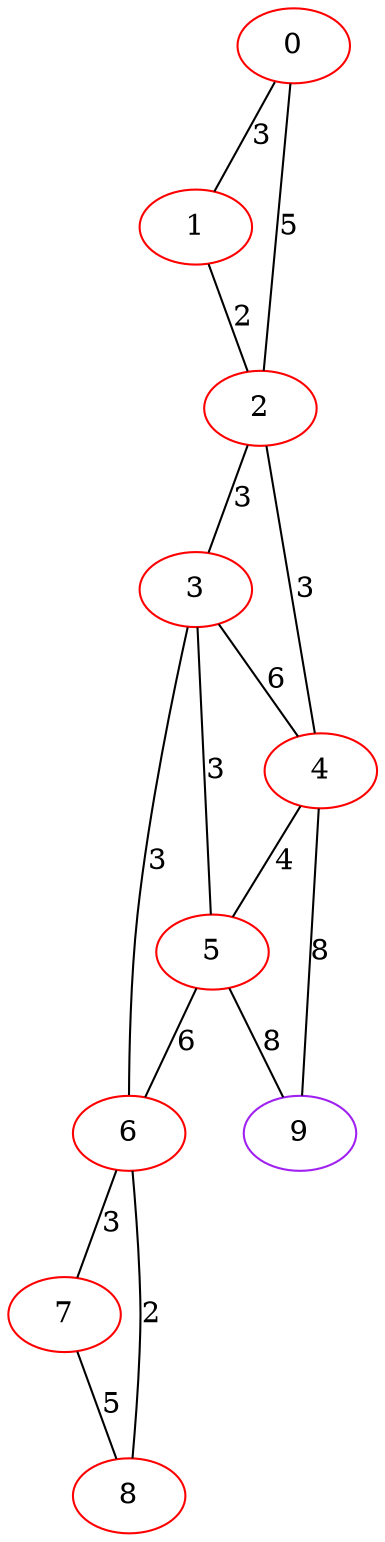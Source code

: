 graph "" {
0 [color=red, weight=1];
1 [color=red, weight=1];
2 [color=red, weight=1];
3 [color=red, weight=1];
4 [color=red, weight=1];
5 [color=red, weight=1];
6 [color=red, weight=1];
7 [color=red, weight=1];
8 [color=red, weight=1];
9 [color=purple, weight=4];
0 -- 1  [key=0, label=3];
0 -- 2  [key=0, label=5];
1 -- 2  [key=0, label=2];
2 -- 3  [key=0, label=3];
2 -- 4  [key=0, label=3];
3 -- 4  [key=0, label=6];
3 -- 5  [key=0, label=3];
3 -- 6  [key=0, label=3];
4 -- 9  [key=0, label=8];
4 -- 5  [key=0, label=4];
5 -- 9  [key=0, label=8];
5 -- 6  [key=0, label=6];
6 -- 8  [key=0, label=2];
6 -- 7  [key=0, label=3];
7 -- 8  [key=0, label=5];
}
